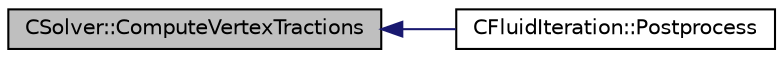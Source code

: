 digraph "CSolver::ComputeVertexTractions"
{
  edge [fontname="Helvetica",fontsize="10",labelfontname="Helvetica",labelfontsize="10"];
  node [fontname="Helvetica",fontsize="10",shape=record];
  rankdir="LR";
  Node727 [label="CSolver::ComputeVertexTractions",height=0.2,width=0.4,color="black", fillcolor="grey75", style="filled", fontcolor="black"];
  Node727 -> Node728 [dir="back",color="midnightblue",fontsize="10",style="solid",fontname="Helvetica"];
  Node728 [label="CFluidIteration::Postprocess",height=0.2,width=0.4,color="black", fillcolor="white", style="filled",URL="$class_c_fluid_iteration.html#ab7c73b7bf5585c8d6878366f7825a6f6",tooltip="Postprocesses the fluid system before heading to another physics system or the next iteration..."];
}
